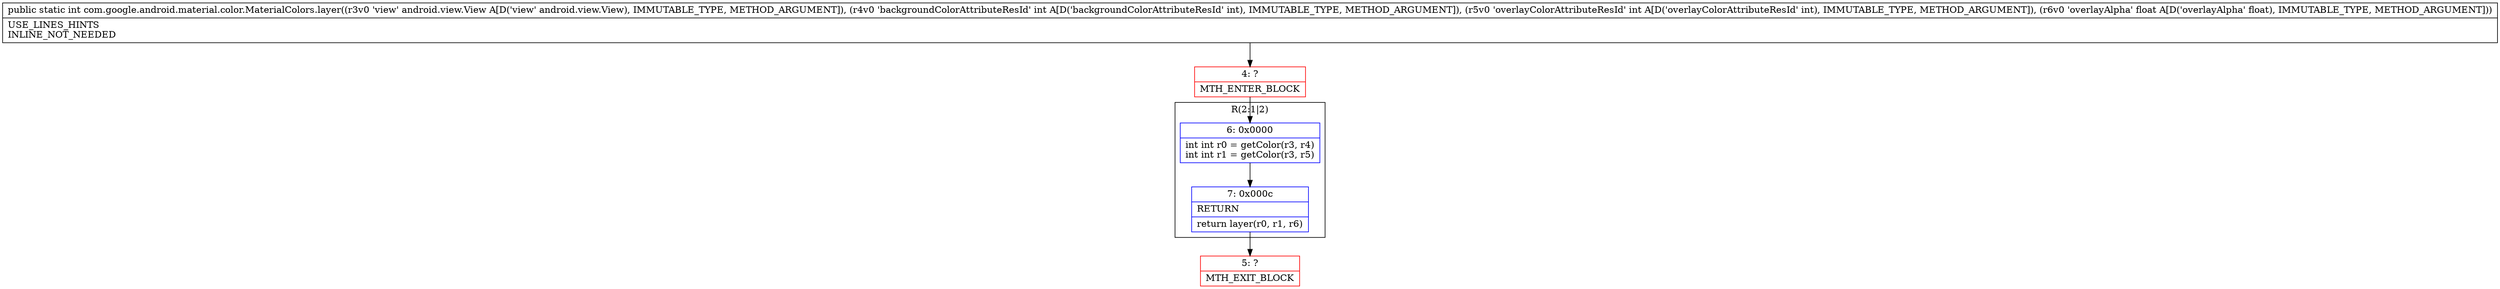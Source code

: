 digraph "CFG forcom.google.android.material.color.MaterialColors.layer(Landroid\/view\/View;IIF)I" {
subgraph cluster_Region_911565076 {
label = "R(2:1|2)";
node [shape=record,color=blue];
Node_6 [shape=record,label="{6\:\ 0x0000|int int r0 = getColor(r3, r4)\lint int r1 = getColor(r3, r5)\l}"];
Node_7 [shape=record,label="{7\:\ 0x000c|RETURN\l|return layer(r0, r1, r6)\l}"];
}
Node_4 [shape=record,color=red,label="{4\:\ ?|MTH_ENTER_BLOCK\l}"];
Node_5 [shape=record,color=red,label="{5\:\ ?|MTH_EXIT_BLOCK\l}"];
MethodNode[shape=record,label="{public static int com.google.android.material.color.MaterialColors.layer((r3v0 'view' android.view.View A[D('view' android.view.View), IMMUTABLE_TYPE, METHOD_ARGUMENT]), (r4v0 'backgroundColorAttributeResId' int A[D('backgroundColorAttributeResId' int), IMMUTABLE_TYPE, METHOD_ARGUMENT]), (r5v0 'overlayColorAttributeResId' int A[D('overlayColorAttributeResId' int), IMMUTABLE_TYPE, METHOD_ARGUMENT]), (r6v0 'overlayAlpha' float A[D('overlayAlpha' float), IMMUTABLE_TYPE, METHOD_ARGUMENT]))  | USE_LINES_HINTS\lINLINE_NOT_NEEDED\l}"];
MethodNode -> Node_4;Node_6 -> Node_7;
Node_7 -> Node_5;
Node_4 -> Node_6;
}

